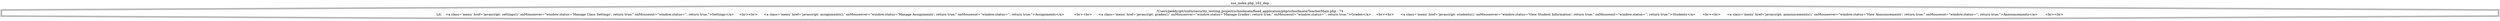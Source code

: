 digraph cfg {
  label="xss_index.php_162_dep";
  labelloc=t;
  n1 [shape=doubleoctagon, label="/Users/peddy/git/unitn/security_testing_project/schoolmate/fixed_application/php/schoolmate/TeacherMain.php : 74\nLit: 	 <a class='menu' href='javascript: settings();' onMouseover=\"window.status='Manage Class Settings'; return true;\" onMouseout=\"window.status=''; return true;\">Settings</a>	 <br><br>	 <a class='menu' href='javascript: assignments();' onMouseover=\"window.status='Manage Assignments'; return true;\" onMouseout=\"window.status=''; return true;\">Assignments</a>	 <br><br>	 <a class='menu' href='javascript: grades();' onMouseover=\"window.status='Manage Grades'; return true;\" onMouseout=\"window.status=''; return true;\">Grades</a>	 <br><br>	 <a class='menu' href='javascript: students();' onMouseover=\"window.status='View Student Information'; return true;\" onMouseout=\"window.status=''; return true;\">Students</a>	 <br><br>	 <a class='menu' href='javascript: announcements();' onMouseover=\"window.status='View Announcements'; return true;\" onMouseout=\"window.status=''; return true;\">Announcements</a>	 <br><br>\n"];
}
